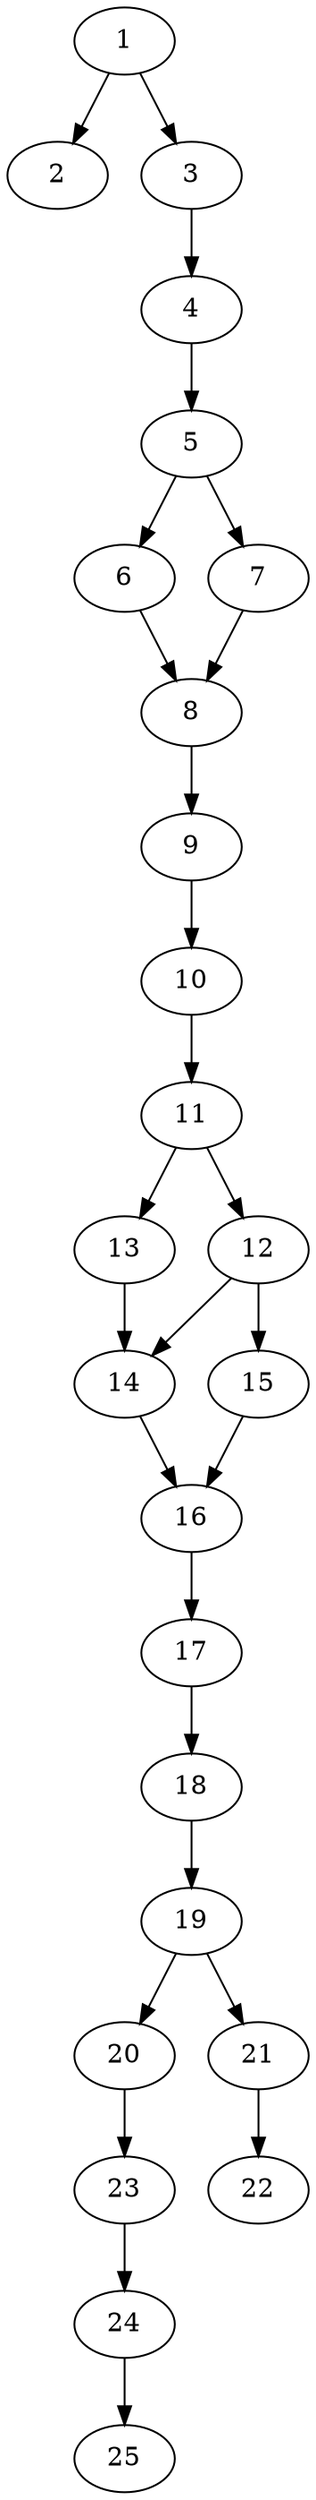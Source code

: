 // DAG automatically generated by daggen at Thu Oct  3 14:00:39 2019
// ./daggen --dot -n 25 --ccr 0.3 --fat 0.3 --regular 0.9 --density 0.6 --mindata 5242880 --maxdata 52428800 
digraph G {
  1 [size="156842667", alpha="0.01", expect_size="47052800"] 
  1 -> 2 [size ="47052800"]
  1 -> 3 [size ="47052800"]
  2 [size="27098453", alpha="0.01", expect_size="8129536"] 
  3 [size="67665920", alpha="0.08", expect_size="20299776"] 
  3 -> 4 [size ="20299776"]
  4 [size="71297707", alpha="0.12", expect_size="21389312"] 
  4 -> 5 [size ="21389312"]
  5 [size="100645547", alpha="0.18", expect_size="30193664"] 
  5 -> 6 [size ="30193664"]
  5 -> 7 [size ="30193664"]
  6 [size="119507627", alpha="0.05", expect_size="35852288"] 
  6 -> 8 [size ="35852288"]
  7 [size="136161280", alpha="0.08", expect_size="40848384"] 
  7 -> 8 [size ="40848384"]
  8 [size="110312107", alpha="0.10", expect_size="33093632"] 
  8 -> 9 [size ="33093632"]
  9 [size="151613440", alpha="0.18", expect_size="45484032"] 
  9 -> 10 [size ="45484032"]
  10 [size="96204800", alpha="0.03", expect_size="28861440"] 
  10 -> 11 [size ="28861440"]
  11 [size="132584107", alpha="0.04", expect_size="39775232"] 
  11 -> 12 [size ="39775232"]
  11 -> 13 [size ="39775232"]
  12 [size="142165333", alpha="0.05", expect_size="42649600"] 
  12 -> 14 [size ="42649600"]
  12 -> 15 [size ="42649600"]
  13 [size="150333440", alpha="0.08", expect_size="45100032"] 
  13 -> 14 [size ="45100032"]
  14 [size="58705920", alpha="0.01", expect_size="17611776"] 
  14 -> 16 [size ="17611776"]
  15 [size="154777600", alpha="0.07", expect_size="46433280"] 
  15 -> 16 [size ="46433280"]
  16 [size="137803093", alpha="0.14", expect_size="41340928"] 
  16 -> 17 [size ="41340928"]
  17 [size="17780053", alpha="0.06", expect_size="5334016"] 
  17 -> 18 [size ="5334016"]
  18 [size="79073280", alpha="0.16", expect_size="23721984"] 
  18 -> 19 [size ="23721984"]
  19 [size="159914667", alpha="0.15", expect_size="47974400"] 
  19 -> 20 [size ="47974400"]
  19 -> 21 [size ="47974400"]
  20 [size="143769600", alpha="0.13", expect_size="43130880"] 
  20 -> 23 [size ="43130880"]
  21 [size="170605227", alpha="0.09", expect_size="51181568"] 
  21 -> 22 [size ="51181568"]
  22 [size="43427840", alpha="0.06", expect_size="13028352"] 
  23 [size="80022187", alpha="0.10", expect_size="24006656"] 
  23 -> 24 [size ="24006656"]
  24 [size="139707733", alpha="0.00", expect_size="41912320"] 
  24 -> 25 [size ="41912320"]
  25 [size="146039467", alpha="0.01", expect_size="43811840"] 
}

